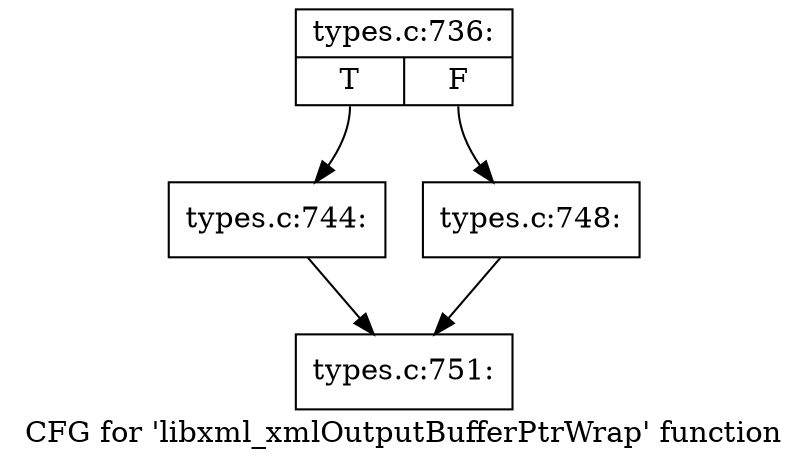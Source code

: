 digraph "CFG for 'libxml_xmlOutputBufferPtrWrap' function" {
	label="CFG for 'libxml_xmlOutputBufferPtrWrap' function";

	Node0x55aa7cf84df0 [shape=record,label="{types.c:736:|{<s0>T|<s1>F}}"];
	Node0x55aa7cf84df0:s0 -> Node0x55aa7cf87400;
	Node0x55aa7cf84df0:s1 -> Node0x55aa7cf87450;
	Node0x55aa7cf87400 [shape=record,label="{types.c:744:}"];
	Node0x55aa7cf87400 -> Node0x55aa7cf85590;
	Node0x55aa7cf87450 [shape=record,label="{types.c:748:}"];
	Node0x55aa7cf87450 -> Node0x55aa7cf85590;
	Node0x55aa7cf85590 [shape=record,label="{types.c:751:}"];
}
